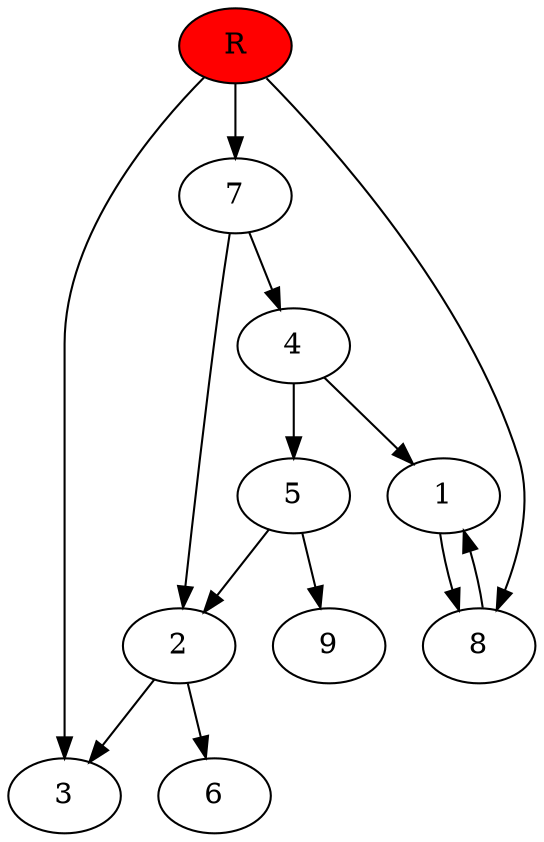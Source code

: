 digraph prb12604 {
	1
	2
	3
	4
	5
	6
	7
	8
	R [fillcolor="#ff0000" style=filled]
	1 -> 8
	2 -> 3
	2 -> 6
	4 -> 1
	4 -> 5
	5 -> 2
	5 -> 9
	7 -> 2
	7 -> 4
	8 -> 1
	R -> 3
	R -> 7
	R -> 8
}

